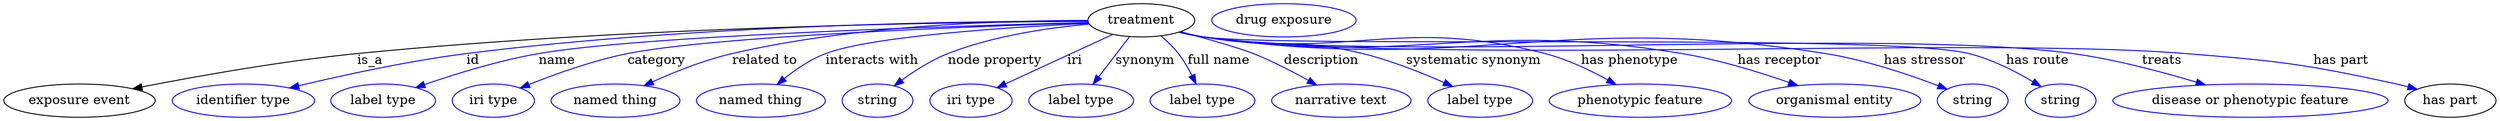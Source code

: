 digraph {
	graph [bb="0,0,2161.2,122"];
	node [label="\N"];
	treatment	[height=0.5,
		label=treatment,
		pos="994.39,104",
		width=1.2083];
	"exposure event"	[height=0.5,
		pos="63.392,18",
		width=1.7609];
	treatment -> "exposure event"	[label=is_a,
		lp="318.67,61",
		pos="e,109.25,30.528 950.78,102.81 841.8,101.91 548.96,96.758 306.84,68 241.75,60.269 168.12,44.44 119.04,32.857"];
	id	[color=blue,
		height=0.5,
		label="identifier type",
		pos="204.39,18",
		width=1.652];
	treatment -> id	[color=blue,
		label=id,
		lp="411.84,61",
		pos="e,245.17,31.263 950.9,103.03 852.96,102.53 607.86,98.096 405.5,68 353.56,60.275 295.4,45.406 255.03,34.064",
		style=solid];
	name	[color=blue,
		height=0.5,
		label="label type",
		pos="326.39,18",
		width=1.2425];
	treatment -> name	[color=blue,
		label=name,
		lp="488.55,61",
		pos="e,356.4,31.546 950.65,103.8 860.43,104.64 647.51,102.4 473.07,68 435.8,60.649 394.92,46.453 365.8,35.226",
		style=solid];
	category	[color=blue,
		height=0.5,
		label="iri type",
		pos="424.39,18",
		width=0.9834];
	treatment -> category	[color=blue,
		label=category,
		lp="578.49,61",
		pos="e,449.59,30.985 950.69,103.51 870.92,103.56 696.78,99.607 554.2,68 520.83,60.604 484.58,46.356 458.89,35.122",
		style=solid];
	"related to"	[color=blue,
		height=0.5,
		label="named thing",
		pos="531.39,18",
		width=1.5019];
	treatment -> "related to"	[color=blue,
		label="related to",
		lp="671.63,61",
		pos="e,559,33.778 950.88,102.9 884.02,101.81 752.49,95.885 644.92,68 618.31,61.102 589.92,48.845 568.18,38.316",
		style=solid];
	"interacts with"	[color=blue,
		height=0.5,
		label="named thing",
		pos="657.39,18",
		width=1.5019];
	treatment -> "interacts with"	[color=blue,
		label="interacts with",
		lp="763.3,61",
		pos="e,674.44,35.214 950.68,103.89 895.9,103.55 800.04,98.101 724.58,68 709.22,61.872 694.15,51.416 682.19,41.732",
		style=solid];
	"node property"	[color=blue,
		height=0.5,
		label=string,
		pos="759.39,18",
		width=0.8403];
	treatment -> "node property"	[color=blue,
		label="node property",
		lp="867.46,61",
		pos="e,775.47,33.376 952.32,98.963 917.83,94.534 868.34,85.571 828.25,68 812.2,60.966 796.14,49.829 783.57,39.949",
		style=solid];
	iri	[color=blue,
		height=0.5,
		label="iri type",
		pos="843.39,18",
		width=0.9834];
	treatment -> iri	[color=blue,
		label=iri,
		lp="934.61,61",
		pos="e,866.38,31.789 969.46,89.129 943.72,74.811 903.47,52.421 875.4,36.804",
		style=solid];
	synonym	[color=blue,
		height=0.5,
		label="label type",
		pos="941.39,18",
		width=1.2425];
	treatment -> synonym	[color=blue,
		label=synonym,
		lp="997.06,61",
		pos="e,951.84,35.561 983.92,86.404 976.3,74.324 965.84,57.753 957.21,44.064",
		style=solid];
	"full name"	[color=blue,
		height=0.5,
		label="label type",
		pos="1048.4,18",
		width=1.2425];
	treatment -> "full name"	[color=blue,
		label="full name",
		lp="1061,61",
		pos="e,1042.3,36.018 1010.9,87.166 1016.2,81.453 1022,74.743 1026.4,68 1030.9,61.064 1035,53.028 1038.3,45.496",
		style=solid];
	description	[color=blue,
		height=0.5,
		label="narrative text",
		pos="1168.4,18",
		width=1.5834];
	treatment -> description	[color=blue,
		label=description,
		lp="1147.5,61",
		pos="e,1146.6,34.717 1027.2,92.027 1050.6,84.046 1079.8,73.682 1091.4,68 1107.4,60.15 1124.2,49.749 1138,40.55",
		style=solid];
	"systematic synonym"	[color=blue,
		height=0.5,
		label="label type",
		pos="1288.4,18",
		width=1.2425];
	treatment -> "systematic synonym"	[color=blue,
		label="systematic synonym",
		lp="1276.4,61",
		pos="e,1263.5,33.107 1026.4,91.734 1033.2,89.598 1040.5,87.55 1047.4,86 1106.4,72.704 1124.3,84.89 1182.4,68 1207.5,60.691 1234.3,48.277 \
1254.7,37.774",
		style=solid];
	"has phenotype"	[color=blue,
		height=0.5,
		label="phenotypic feature",
		pos="1427.4,18",
		width=2.1155];
	treatment -> "has phenotype"	[color=blue,
		label="has phenotype",
		lp="1411.6,61",
		pos="e,1404.2,35.339 1026,91.447 1033,89.303 1040.4,87.324 1047.4,86 1174.3,62.095 1213.3,103.72 1337.4,68 1357.9,62.104 1378.9,50.993 \
1395.5,40.841",
		style=solid];
	"has receptor"	[color=blue,
		height=0.5,
		label="organismal entity",
		pos="1593.4,18",
		width=1.9888];
	treatment -> "has receptor"	[color=blue,
		label="has receptor",
		lp="1540.4,61",
		pos="e,1560.2,33.958 1025.7,91.439 1032.8,89.266 1040.3,87.278 1047.4,86 1226.1,53.998 1277.2,102.75 1455.4,68 1488.3,61.584 1523.9,48.785 \
1550.7,37.876",
		style=solid];
	"has stressor"	[color=blue,
		height=0.5,
		label=string,
		pos="1713.4,18",
		width=0.8403];
	treatment -> "has stressor"	[color=blue,
		label="has stressor",
		lp="1660.9,61",
		pos="e,1690.6,29.979 1025.7,91.384 1032.7,89.215 1040.3,87.241 1047.4,86 1280,45.553 1346,109.77 1578.4,68 1614.9,61.44 1654.5,45.963 \
1681.4,34.144",
		style=solid];
	"has route"	[color=blue,
		height=0.5,
		label=string,
		pos="1792.4,18",
		width=0.8403];
	treatment -> "has route"	[color=blue,
		label="has route",
		lp="1758.9,61",
		pos="e,1773.4,32.058 1025.7,91.351 1032.7,89.183 1040.2,87.219 1047.4,86 1189.8,61.69 1557.5,104.02 1697.4,68 1721.5,61.787 1746.5,48.606 \
1764.8,37.478",
		style=solid];
	treats	[color=blue,
		height=0.5,
		label="disease or phenotypic feature",
		pos="1954.4,18",
		width=3.1523];
	treatment -> treats	[color=blue,
		label=treats,
		lp="1864.6,61",
		pos="e,1912.1,34.838 1025.7,91.333 1032.7,89.166 1040.2,87.207 1047.4,86 1209.8,58.565 1625.7,93.536 1788.4,68 1827.4,61.878 1870.1,49.131 \
1902.4,38.172",
		style=solid];
	"has part"	[height=0.5,
		pos="2123.4,18",
		width=1.0515];
	treatment -> "has part"	[color=blue,
		label="has part",
		lp="2019.4,61",
		pos="e,2095.3,30.097 1025.7,91.318 1032.7,89.152 1040.2,87.197 1047.4,86 1230.7,55.303 1698.4,85.241 1883.4,68 1970,59.933 1992.3,57.99 \
2076.4,36 2079.4,35.213 2082.5,34.314 2085.6,33.348",
		style=solid];
	"treatment_has part"	[color=blue,
		height=0.5,
		label="drug exposure",
		pos="1116.4,104",
		width=1.6792];
}
